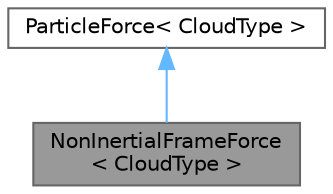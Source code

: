 digraph "NonInertialFrameForce&lt; CloudType &gt;"
{
 // LATEX_PDF_SIZE
  bgcolor="transparent";
  edge [fontname=Helvetica,fontsize=10,labelfontname=Helvetica,labelfontsize=10];
  node [fontname=Helvetica,fontsize=10,shape=box,height=0.2,width=0.4];
  Node1 [id="Node000001",label="NonInertialFrameForce\l\< CloudType \>",height=0.2,width=0.4,color="gray40", fillcolor="grey60", style="filled", fontcolor="black",tooltip="Calculates particle non-inertial reference frame force. Variable names as from Landau and Lifshitz,..."];
  Node2 -> Node1 [id="edge1_Node000001_Node000002",dir="back",color="steelblue1",style="solid",tooltip=" "];
  Node2 [id="Node000002",label="ParticleForce\< CloudType \>",height=0.2,width=0.4,color="gray40", fillcolor="white", style="filled",URL="$classFoam_1_1ParticleForce.html",tooltip="Abstract base class for particle forces."];
}
